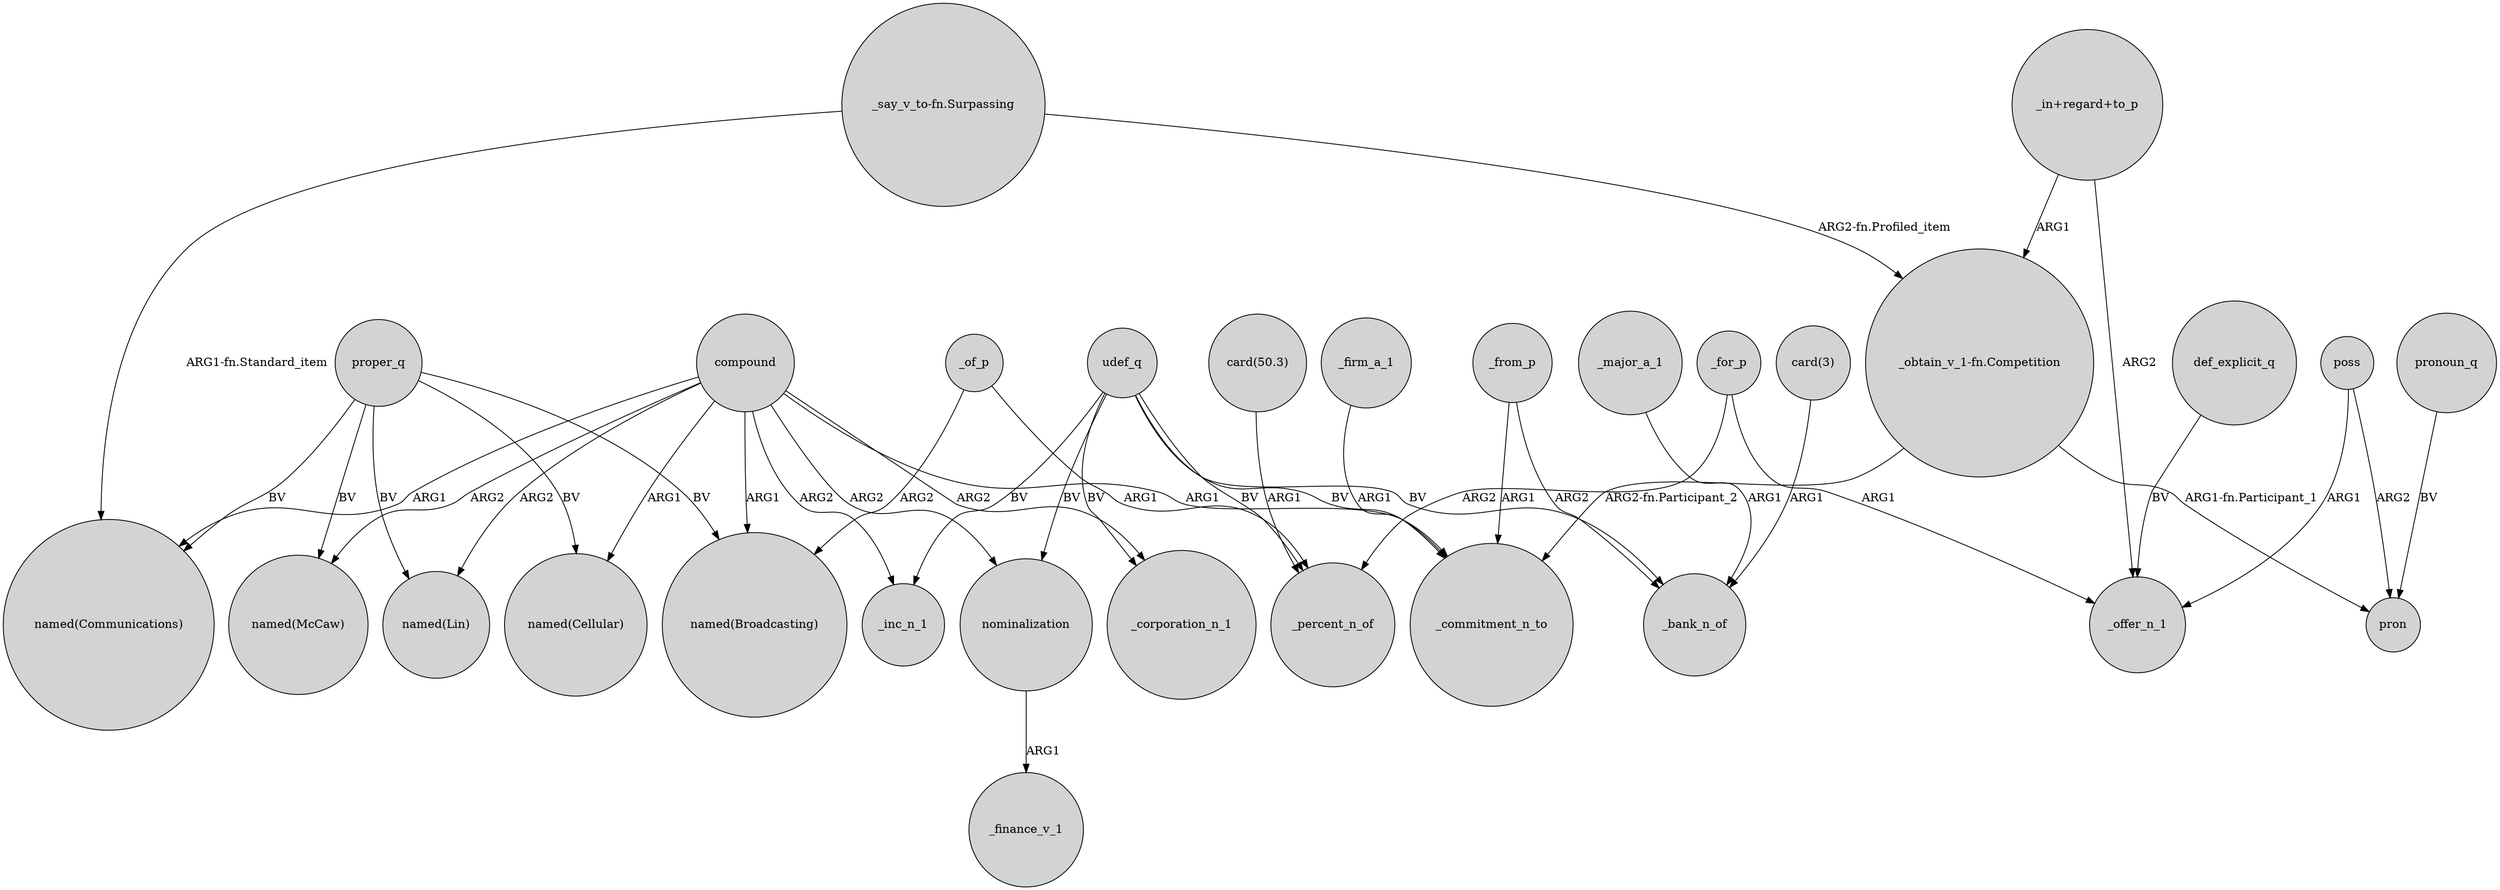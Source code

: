 digraph {
	node [shape=circle style=filled]
	compound -> "named(McCaw)" [label=ARG2]
	proper_q -> "named(Communications)" [label=BV]
	_firm_a_1 -> _commitment_n_to [label=ARG1]
	_for_p -> _offer_n_1 [label=ARG1]
	nominalization -> _finance_v_1 [label=ARG1]
	"_say_v_to-fn.Surpassing" -> "named(Communications)" [label="ARG1-fn.Standard_item"]
	"_in+regard+to_p" -> _offer_n_1 [label=ARG2]
	compound -> "named(Communications)" [label=ARG1]
	proper_q -> "named(Lin)" [label=BV]
	compound -> "named(Cellular)" [label=ARG1]
	udef_q -> nominalization [label=BV]
	_of_p -> "named(Broadcasting)" [label=ARG2]
	_major_a_1 -> _bank_n_of [label=ARG1]
	udef_q -> _bank_n_of [label=BV]
	proper_q -> "named(McCaw)" [label=BV]
	"card(3)" -> _bank_n_of [label=ARG1]
	_of_p -> _percent_n_of [label=ARG1]
	compound -> nominalization [label=ARG2]
	pronoun_q -> pron [label=BV]
	udef_q -> _commitment_n_to [label=BV]
	udef_q -> _inc_n_1 [label=BV]
	poss -> _offer_n_1 [label=ARG1]
	poss -> pron [label=ARG2]
	compound -> _commitment_n_to [label=ARG1]
	"_obtain_v_1-fn.Competition" -> _commitment_n_to [label="ARG2-fn.Participant_2"]
	compound -> _inc_n_1 [label=ARG2]
	udef_q -> _percent_n_of [label=BV]
	"card(50.3)" -> _percent_n_of [label=ARG1]
	compound -> "named(Lin)" [label=ARG2]
	def_explicit_q -> _offer_n_1 [label=BV]
	"_say_v_to-fn.Surpassing" -> "_obtain_v_1-fn.Competition" [label="ARG2-fn.Profiled_item"]
	compound -> _corporation_n_1 [label=ARG2]
	udef_q -> _corporation_n_1 [label=BV]
	_from_p -> _commitment_n_to [label=ARG1]
	"_obtain_v_1-fn.Competition" -> pron [label="ARG1-fn.Participant_1"]
	compound -> "named(Broadcasting)" [label=ARG1]
	_for_p -> _percent_n_of [label=ARG2]
	_from_p -> _bank_n_of [label=ARG2]
	"_in+regard+to_p" -> "_obtain_v_1-fn.Competition" [label=ARG1]
	proper_q -> "named(Cellular)" [label=BV]
	proper_q -> "named(Broadcasting)" [label=BV]
}
